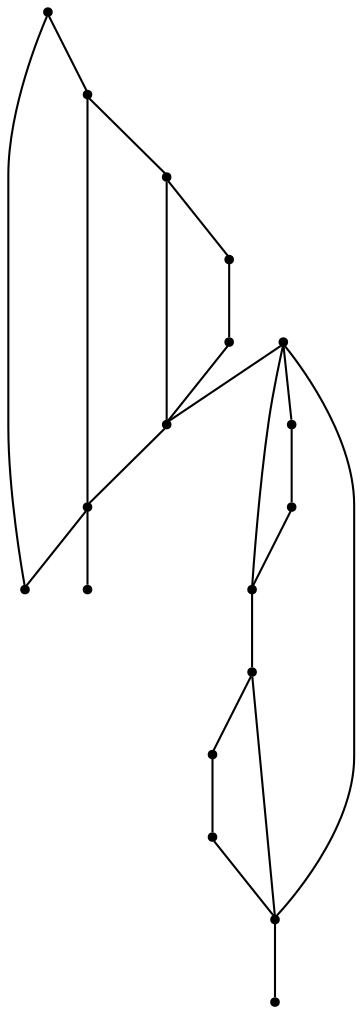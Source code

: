graph {
  node [shape=point,comment="{\"directed\":false,\"doi\":\"10.1007/978-3-031-22203-0_12\",\"figure\":\"5 (4)\"}"]

  v0 [pos="1258.1597966865397,280.1446167291746"]
  v1 [pos="1205.399341931071,280.1446167291746"]
  v2 [pos="1258.1597966865397,332.90450435497445"]
  v3 [pos="1152.638887175602,280.1446167291747"]
  v4 [pos="1205.3993419310707,332.90450435497445"]
  v5 [pos="1205.399341931071,372.4781677707612"]
  v6 [pos="1205.3993419310707,438.4284445968878"]
  v7 [pos="1205.3993419310707,491.18713200601314"]
  v8 [pos="1152.638887175602,491.18713200601314"]
  v9 [pos="1152.638887175602,332.9045043549744"]
  v10 [pos="1099.8783052432973,280.1446167291746"]
  v11 [pos="1152.638887175602,438.4284445968878"]
  v12 [pos="1099.8783052432973,491.18713200601314"]
  v13 [pos="1099.8783052432973,438.4284445968878"]
  v14 [pos="1099.8783052432973,332.9045043549744"]
  v15 [pos="1099.8783052432973,398.85686367625783"]
  v16 [pos="1047.1168171760407,491.18713200601314"]
  v17 [pos="1047.1168171760407,438.4284445968878"]

  v0 -- v1 [id="-1",pos="1258.1597966865397,280.1446167291746 1205.399341931071,280.1446167291746 1205.399341931071,280.1446167291746 1205.399341931071,280.1446167291746"]
  v16 -- v17 [id="-2",pos="1047.1168171760407,491.18713200601314 1047.1168171760407,438.4284445968878 1047.1168171760407,438.4284445968878 1047.1168171760407,438.4284445968878"]
  v17 -- v13 [id="-3",pos="1047.1168171760407,438.4284445968878 1099.8783052432973,438.4284445968878 1099.8783052432973,438.4284445968878 1099.8783052432973,438.4284445968878"]
  v2 -- v0 [id="-4",pos="1258.1597966865397,332.90450435497445 1258.1597966865397,280.1446167291746 1258.1597966865397,280.1446167291746 1258.1597966865397,280.1446167291746"]
  v1 -- v3 [id="-5",pos="1205.399341931071,280.1446167291746 1152.638887175602,280.1446167291747 1152.638887175602,280.1446167291747 1152.638887175602,280.1446167291747"]
  v1 -- v4 [id="-6",pos="1205.399341931071,280.1446167291746 1205.3993419310707,332.90450435497445 1205.3993419310707,332.90450435497445 1205.3993419310707,332.90450435497445"]
  v4 -- v5 [id="-7",pos="1205.3993419310707,332.90450435497445 1205.399341931071,372.4781677707612 1205.399341931071,372.4781677707612 1205.399341931071,372.4781677707612"]
  v12 -- v13 [id="-8",pos="1099.8783052432973,491.18713200601314 1099.8783052432973,438.4284445968878 1099.8783052432973,438.4284445968878 1099.8783052432973,438.4284445968878"]
  v12 -- v16 [id="-9",pos="1099.8783052432973,491.18713200601314 1047.1168171760407,491.18713200601314 1047.1168171760407,491.18713200601314 1047.1168171760407,491.18713200601314"]
  v13 -- v15 [id="-10",pos="1099.8783052432973,438.4284445968878 1099.8783052432973,398.85686367625783 1099.8783052432973,398.85686367625783 1099.8783052432973,398.85686367625783"]
  v4 -- v2 [id="-11",pos="1205.3993419310707,332.90450435497445 1258.1597966865397,332.90450435497445 1258.1597966865397,332.90450435497445 1258.1597966865397,332.90450435497445"]
  v14 -- v9 [id="-12",pos="1099.8783052432973,332.9045043549744 1152.638887175602,332.9045043549744 1152.638887175602,332.9045043549744 1152.638887175602,332.9045043549744"]
  v10 -- v14 [id="-13",pos="1099.8783052432973,280.1446167291746 1099.8783052432973,332.9045043549744 1099.8783052432973,332.9045043549744 1099.8783052432973,332.9045043549744"]
  v13 -- v11 [id="-14",pos="1099.8783052432973,438.4284445968878 1152.638887175602,438.4284445968878 1152.638887175602,438.4284445968878 1152.638887175602,438.4284445968878"]
  v6 -- v7 [id="-15",pos="1205.3993419310707,438.4284445968878 1205.3993419310707,491.18713200601314 1205.3993419310707,491.18713200601314 1205.3993419310707,491.18713200601314"]
  v8 -- v11 [id="-16",pos="1152.638887175602,491.18713200601314 1152.638887175602,438.4284445968878 1152.638887175602,438.4284445968878 1152.638887175602,438.4284445968878"]
  v8 -- v12 [id="-17",pos="1152.638887175602,491.18713200601314 1099.8783052432973,491.18713200601314 1099.8783052432973,491.18713200601314 1099.8783052432973,491.18713200601314"]
  v11 -- v6 [id="-18",pos="1152.638887175602,438.4284445968878 1205.3993419310707,438.4284445968878 1205.3993419310707,438.4284445968878 1205.3993419310707,438.4284445968878"]
  v11 -- v9 [id="-19",pos="1152.638887175602,438.4284445968878 1152.6377425840833,385.6673885482328 1152.6377425840833,385.6673885482328 1152.6377425840833,385.6673885482328 1152.638887175602,332.9045043549744 1152.638887175602,332.9045043549744 1152.638887175602,332.9045043549744"]
  v9 -- v4 [id="-20",pos="1152.638887175602,332.9045043549744 1205.3993419310707,332.90450435497445 1205.3993419310707,332.90450435497445 1205.3993419310707,332.90450435497445"]
  v3 -- v10 [id="-21",pos="1152.638887175602,280.1446167291747 1099.8783052432973,280.1446167291746 1099.8783052432973,280.1446167291746 1099.8783052432973,280.1446167291746"]
  v3 -- v9 [id="-22",pos="1152.638887175602,280.1446167291747 1152.638887175602,332.9045043549744 1152.638887175602,332.9045043549744 1152.638887175602,332.9045043549744"]
  v7 -- v8 [id="-23",pos="1205.3993419310707,491.18713200601314 1152.638887175602,491.18713200601314 1152.638887175602,491.18713200601314 1152.638887175602,491.18713200601314"]
}